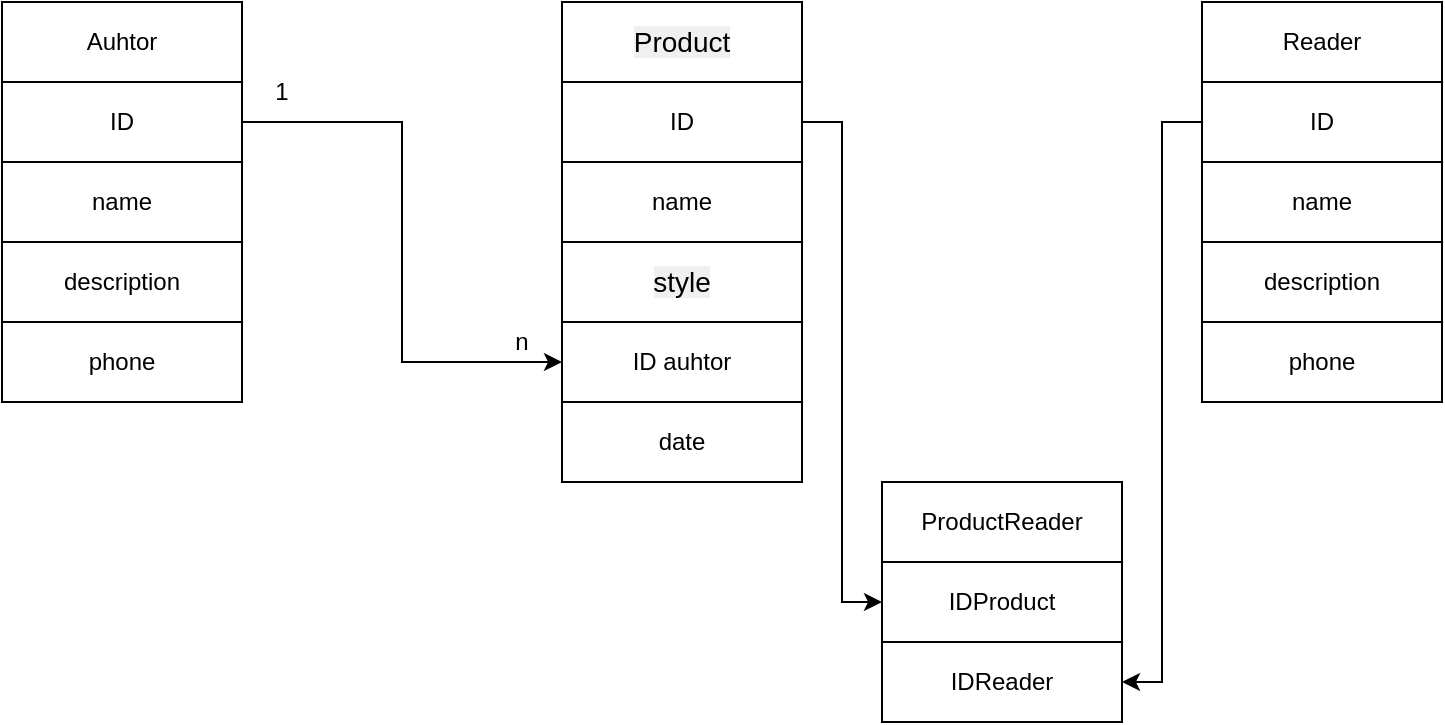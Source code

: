 <mxfile version="26.0.16">
  <diagram name="Страница — 1" id="5pbnqHYvdweOtLXkdmDG">
    <mxGraphModel dx="805" dy="478" grid="1" gridSize="10" guides="1" tooltips="1" connect="1" arrows="1" fold="1" page="1" pageScale="1" pageWidth="827" pageHeight="1169" math="0" shadow="0">
      <root>
        <mxCell id="0" />
        <mxCell id="1" parent="0" />
        <mxCell id="nOJwkZGFmfG78APxrHq--1" value="" style="rounded=0;whiteSpace=wrap;html=1;" parent="1" vertex="1">
          <mxGeometry x="40" y="80" width="120" height="40" as="geometry" />
        </mxCell>
        <mxCell id="nOJwkZGFmfG78APxrHq--2" value="" style="rounded=0;whiteSpace=wrap;html=1;" parent="1" vertex="1">
          <mxGeometry x="320" y="80" width="120" height="40" as="geometry" />
        </mxCell>
        <mxCell id="nOJwkZGFmfG78APxrHq--3" value="" style="rounded=0;whiteSpace=wrap;html=1;" parent="1" vertex="1">
          <mxGeometry x="640" y="80" width="120" height="40" as="geometry" />
        </mxCell>
        <mxCell id="nOJwkZGFmfG78APxrHq--4" value="Auhtor" style="text;html=1;align=center;verticalAlign=middle;whiteSpace=wrap;rounded=0;" parent="1" vertex="1">
          <mxGeometry x="70" y="85" width="60" height="30" as="geometry" />
        </mxCell>
        <mxCell id="nOJwkZGFmfG78APxrHq--5" value="Reader" style="text;html=1;align=center;verticalAlign=middle;whiteSpace=wrap;rounded=0;" parent="1" vertex="1">
          <mxGeometry x="670" y="85" width="60" height="30" as="geometry" />
        </mxCell>
        <mxCell id="nOJwkZGFmfG78APxrHq--6" value="&lt;span style=&quot;font-family: &amp;quot;YS Text&amp;quot;, sans-serif; font-size: 14px; text-align: left; background-color: rgba(0, 0, 0, 0.06);&quot;&gt;Product&lt;/span&gt;" style="text;html=1;align=center;verticalAlign=middle;whiteSpace=wrap;rounded=0;" parent="1" vertex="1">
          <mxGeometry x="350" y="85" width="60" height="30" as="geometry" />
        </mxCell>
        <mxCell id="nOJwkZGFmfG78APxrHq--41" style="edgeStyle=orthogonalEdgeStyle;rounded=0;orthogonalLoop=1;jettySize=auto;html=1;exitX=1;exitY=0.5;exitDx=0;exitDy=0;entryX=0;entryY=0.5;entryDx=0;entryDy=0;" parent="1" source="nOJwkZGFmfG78APxrHq--7" target="nOJwkZGFmfG78APxrHq--28" edge="1">
          <mxGeometry relative="1" as="geometry" />
        </mxCell>
        <mxCell id="nOJwkZGFmfG78APxrHq--7" value="" style="rounded=0;whiteSpace=wrap;html=1;" parent="1" vertex="1">
          <mxGeometry x="40" y="120" width="120" height="40" as="geometry" />
        </mxCell>
        <mxCell id="nOJwkZGFmfG78APxrHq--42" style="edgeStyle=orthogonalEdgeStyle;rounded=0;orthogonalLoop=1;jettySize=auto;html=1;exitX=1;exitY=0.5;exitDx=0;exitDy=0;entryX=0;entryY=0.5;entryDx=0;entryDy=0;" parent="1" source="nOJwkZGFmfG78APxrHq--8" target="nOJwkZGFmfG78APxrHq--35" edge="1">
          <mxGeometry relative="1" as="geometry" />
        </mxCell>
        <mxCell id="nOJwkZGFmfG78APxrHq--8" value="" style="rounded=0;whiteSpace=wrap;html=1;" parent="1" vertex="1">
          <mxGeometry x="320" y="120" width="120" height="40" as="geometry" />
        </mxCell>
        <mxCell id="nOJwkZGFmfG78APxrHq--43" style="edgeStyle=orthogonalEdgeStyle;rounded=0;orthogonalLoop=1;jettySize=auto;html=1;exitX=0;exitY=0.5;exitDx=0;exitDy=0;entryX=1;entryY=0.5;entryDx=0;entryDy=0;" parent="1" source="nOJwkZGFmfG78APxrHq--9" target="nOJwkZGFmfG78APxrHq--36" edge="1">
          <mxGeometry relative="1" as="geometry" />
        </mxCell>
        <mxCell id="nOJwkZGFmfG78APxrHq--9" value="" style="rounded=0;whiteSpace=wrap;html=1;" parent="1" vertex="1">
          <mxGeometry x="640" y="120" width="120" height="40" as="geometry" />
        </mxCell>
        <mxCell id="nOJwkZGFmfG78APxrHq--10" value="" style="rounded=0;whiteSpace=wrap;html=1;" parent="1" vertex="1">
          <mxGeometry x="40" y="160" width="120" height="40" as="geometry" />
        </mxCell>
        <mxCell id="nOJwkZGFmfG78APxrHq--11" value="" style="rounded=0;whiteSpace=wrap;html=1;" parent="1" vertex="1">
          <mxGeometry x="320" y="160" width="120" height="40" as="geometry" />
        </mxCell>
        <mxCell id="nOJwkZGFmfG78APxrHq--12" value="" style="rounded=0;whiteSpace=wrap;html=1;" parent="1" vertex="1">
          <mxGeometry x="640" y="160" width="120" height="40" as="geometry" />
        </mxCell>
        <mxCell id="nOJwkZGFmfG78APxrHq--13" value="ID" style="text;html=1;align=center;verticalAlign=middle;whiteSpace=wrap;rounded=0;" parent="1" vertex="1">
          <mxGeometry x="70" y="125" width="60" height="30" as="geometry" />
        </mxCell>
        <mxCell id="nOJwkZGFmfG78APxrHq--14" value="ID" style="text;html=1;align=center;verticalAlign=middle;whiteSpace=wrap;rounded=0;" parent="1" vertex="1">
          <mxGeometry x="350" y="125" width="60" height="30" as="geometry" />
        </mxCell>
        <mxCell id="nOJwkZGFmfG78APxrHq--15" value="ID" style="text;html=1;align=center;verticalAlign=middle;whiteSpace=wrap;rounded=0;" parent="1" vertex="1">
          <mxGeometry x="670" y="125" width="60" height="30" as="geometry" />
        </mxCell>
        <mxCell id="nOJwkZGFmfG78APxrHq--16" value="name" style="text;html=1;align=center;verticalAlign=middle;whiteSpace=wrap;rounded=0;" parent="1" vertex="1">
          <mxGeometry x="70" y="165" width="60" height="30" as="geometry" />
        </mxCell>
        <mxCell id="nOJwkZGFmfG78APxrHq--17" value="name" style="text;html=1;align=center;verticalAlign=middle;whiteSpace=wrap;rounded=0;" parent="1" vertex="1">
          <mxGeometry x="350" y="165" width="60" height="30" as="geometry" />
        </mxCell>
        <mxCell id="nOJwkZGFmfG78APxrHq--18" value="name" style="text;html=1;align=center;verticalAlign=middle;whiteSpace=wrap;rounded=0;" parent="1" vertex="1">
          <mxGeometry x="670" y="165" width="60" height="30" as="geometry" />
        </mxCell>
        <mxCell id="nOJwkZGFmfG78APxrHq--19" value="" style="rounded=0;whiteSpace=wrap;html=1;" parent="1" vertex="1">
          <mxGeometry x="40" y="200" width="120" height="40" as="geometry" />
        </mxCell>
        <mxCell id="nOJwkZGFmfG78APxrHq--20" value="" style="rounded=0;whiteSpace=wrap;html=1;" parent="1" vertex="1">
          <mxGeometry x="320" y="200" width="120" height="40" as="geometry" />
        </mxCell>
        <mxCell id="nOJwkZGFmfG78APxrHq--21" value="" style="rounded=0;whiteSpace=wrap;html=1;" parent="1" vertex="1">
          <mxGeometry x="640" y="200" width="120" height="40" as="geometry" />
        </mxCell>
        <mxCell id="nOJwkZGFmfG78APxrHq--22" value="description" style="text;html=1;align=center;verticalAlign=middle;whiteSpace=wrap;rounded=0;" parent="1" vertex="1">
          <mxGeometry x="670" y="205" width="60" height="30" as="geometry" />
        </mxCell>
        <mxCell id="nOJwkZGFmfG78APxrHq--23" value="&lt;span style=&quot;font-family: &amp;quot;YS Text&amp;quot;, sans-serif; font-size: 14px; text-align: left; background-color: rgba(0, 0, 0, 0.06);&quot;&gt;style&lt;/span&gt;" style="text;html=1;align=center;verticalAlign=middle;whiteSpace=wrap;rounded=0;" parent="1" vertex="1">
          <mxGeometry x="350" y="205" width="60" height="30" as="geometry" />
        </mxCell>
        <mxCell id="nOJwkZGFmfG78APxrHq--25" value="description" style="text;html=1;align=center;verticalAlign=middle;whiteSpace=wrap;rounded=0;" parent="1" vertex="1">
          <mxGeometry x="70" y="205" width="60" height="30" as="geometry" />
        </mxCell>
        <mxCell id="nOJwkZGFmfG78APxrHq--26" value="" style="rounded=0;whiteSpace=wrap;html=1;" parent="1" vertex="1">
          <mxGeometry x="640" y="240" width="120" height="40" as="geometry" />
        </mxCell>
        <mxCell id="nOJwkZGFmfG78APxrHq--27" value="phone" style="text;html=1;align=center;verticalAlign=middle;whiteSpace=wrap;rounded=0;" parent="1" vertex="1">
          <mxGeometry x="670" y="245" width="60" height="30" as="geometry" />
        </mxCell>
        <mxCell id="nOJwkZGFmfG78APxrHq--28" value="" style="rounded=0;whiteSpace=wrap;html=1;" parent="1" vertex="1">
          <mxGeometry x="320" y="240" width="120" height="40" as="geometry" />
        </mxCell>
        <mxCell id="nOJwkZGFmfG78APxrHq--30" value="ID auhtor" style="text;html=1;align=center;verticalAlign=middle;whiteSpace=wrap;rounded=0;" parent="1" vertex="1">
          <mxGeometry x="350" y="245" width="60" height="30" as="geometry" />
        </mxCell>
        <mxCell id="nOJwkZGFmfG78APxrHq--31" value="" style="rounded=0;whiteSpace=wrap;html=1;" parent="1" vertex="1">
          <mxGeometry x="320" y="280" width="120" height="40" as="geometry" />
        </mxCell>
        <mxCell id="nOJwkZGFmfG78APxrHq--32" value="date" style="text;html=1;align=center;verticalAlign=middle;whiteSpace=wrap;rounded=0;" parent="1" vertex="1">
          <mxGeometry x="350" y="285" width="60" height="30" as="geometry" />
        </mxCell>
        <mxCell id="nOJwkZGFmfG78APxrHq--34" value="" style="rounded=0;whiteSpace=wrap;html=1;" parent="1" vertex="1">
          <mxGeometry x="480" y="320" width="120" height="40" as="geometry" />
        </mxCell>
        <mxCell id="nOJwkZGFmfG78APxrHq--35" value="" style="rounded=0;whiteSpace=wrap;html=1;" parent="1" vertex="1">
          <mxGeometry x="480" y="360" width="120" height="40" as="geometry" />
        </mxCell>
        <mxCell id="nOJwkZGFmfG78APxrHq--36" value="" style="rounded=0;whiteSpace=wrap;html=1;" parent="1" vertex="1">
          <mxGeometry x="480" y="400" width="120" height="40" as="geometry" />
        </mxCell>
        <mxCell id="nOJwkZGFmfG78APxrHq--37" value="ProductReader" style="text;html=1;align=center;verticalAlign=middle;whiteSpace=wrap;rounded=0;" parent="1" vertex="1">
          <mxGeometry x="510" y="325" width="60" height="30" as="geometry" />
        </mxCell>
        <mxCell id="nOJwkZGFmfG78APxrHq--38" value="IDProduct" style="text;html=1;align=center;verticalAlign=middle;whiteSpace=wrap;rounded=0;" parent="1" vertex="1">
          <mxGeometry x="510" y="365" width="60" height="30" as="geometry" />
        </mxCell>
        <mxCell id="nOJwkZGFmfG78APxrHq--39" value="IDReader" style="text;html=1;align=center;verticalAlign=middle;whiteSpace=wrap;rounded=0;" parent="1" vertex="1">
          <mxGeometry x="510" y="405" width="60" height="30" as="geometry" />
        </mxCell>
        <mxCell id="nOJwkZGFmfG78APxrHq--44" value="1" style="text;html=1;align=center;verticalAlign=middle;whiteSpace=wrap;rounded=0;" parent="1" vertex="1">
          <mxGeometry x="150" y="110" width="60" height="30" as="geometry" />
        </mxCell>
        <mxCell id="nOJwkZGFmfG78APxrHq--45" value="n" style="text;html=1;align=center;verticalAlign=middle;whiteSpace=wrap;rounded=0;" parent="1" vertex="1">
          <mxGeometry x="270" y="235" width="60" height="30" as="geometry" />
        </mxCell>
        <mxCell id="n4PkFVtKy3cmRVHxxuKc-1" value="" style="rounded=0;whiteSpace=wrap;html=1;" vertex="1" parent="1">
          <mxGeometry x="40" y="240" width="120" height="40" as="geometry" />
        </mxCell>
        <mxCell id="n4PkFVtKy3cmRVHxxuKc-2" value="phone" style="text;html=1;align=center;verticalAlign=middle;whiteSpace=wrap;rounded=0;" vertex="1" parent="1">
          <mxGeometry x="70" y="245" width="60" height="30" as="geometry" />
        </mxCell>
      </root>
    </mxGraphModel>
  </diagram>
</mxfile>
